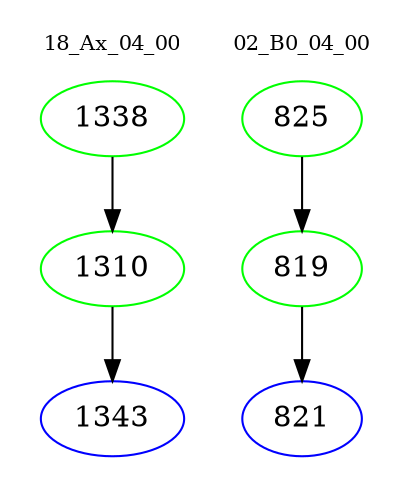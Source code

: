 digraph{
subgraph cluster_0 {
color = white
label = "18_Ax_04_00";
fontsize=10;
T0_1338 [label="1338", color="green"]
T0_1338 -> T0_1310 [color="black"]
T0_1310 [label="1310", color="green"]
T0_1310 -> T0_1343 [color="black"]
T0_1343 [label="1343", color="blue"]
}
subgraph cluster_1 {
color = white
label = "02_B0_04_00";
fontsize=10;
T1_825 [label="825", color="green"]
T1_825 -> T1_819 [color="black"]
T1_819 [label="819", color="green"]
T1_819 -> T1_821 [color="black"]
T1_821 [label="821", color="blue"]
}
}
